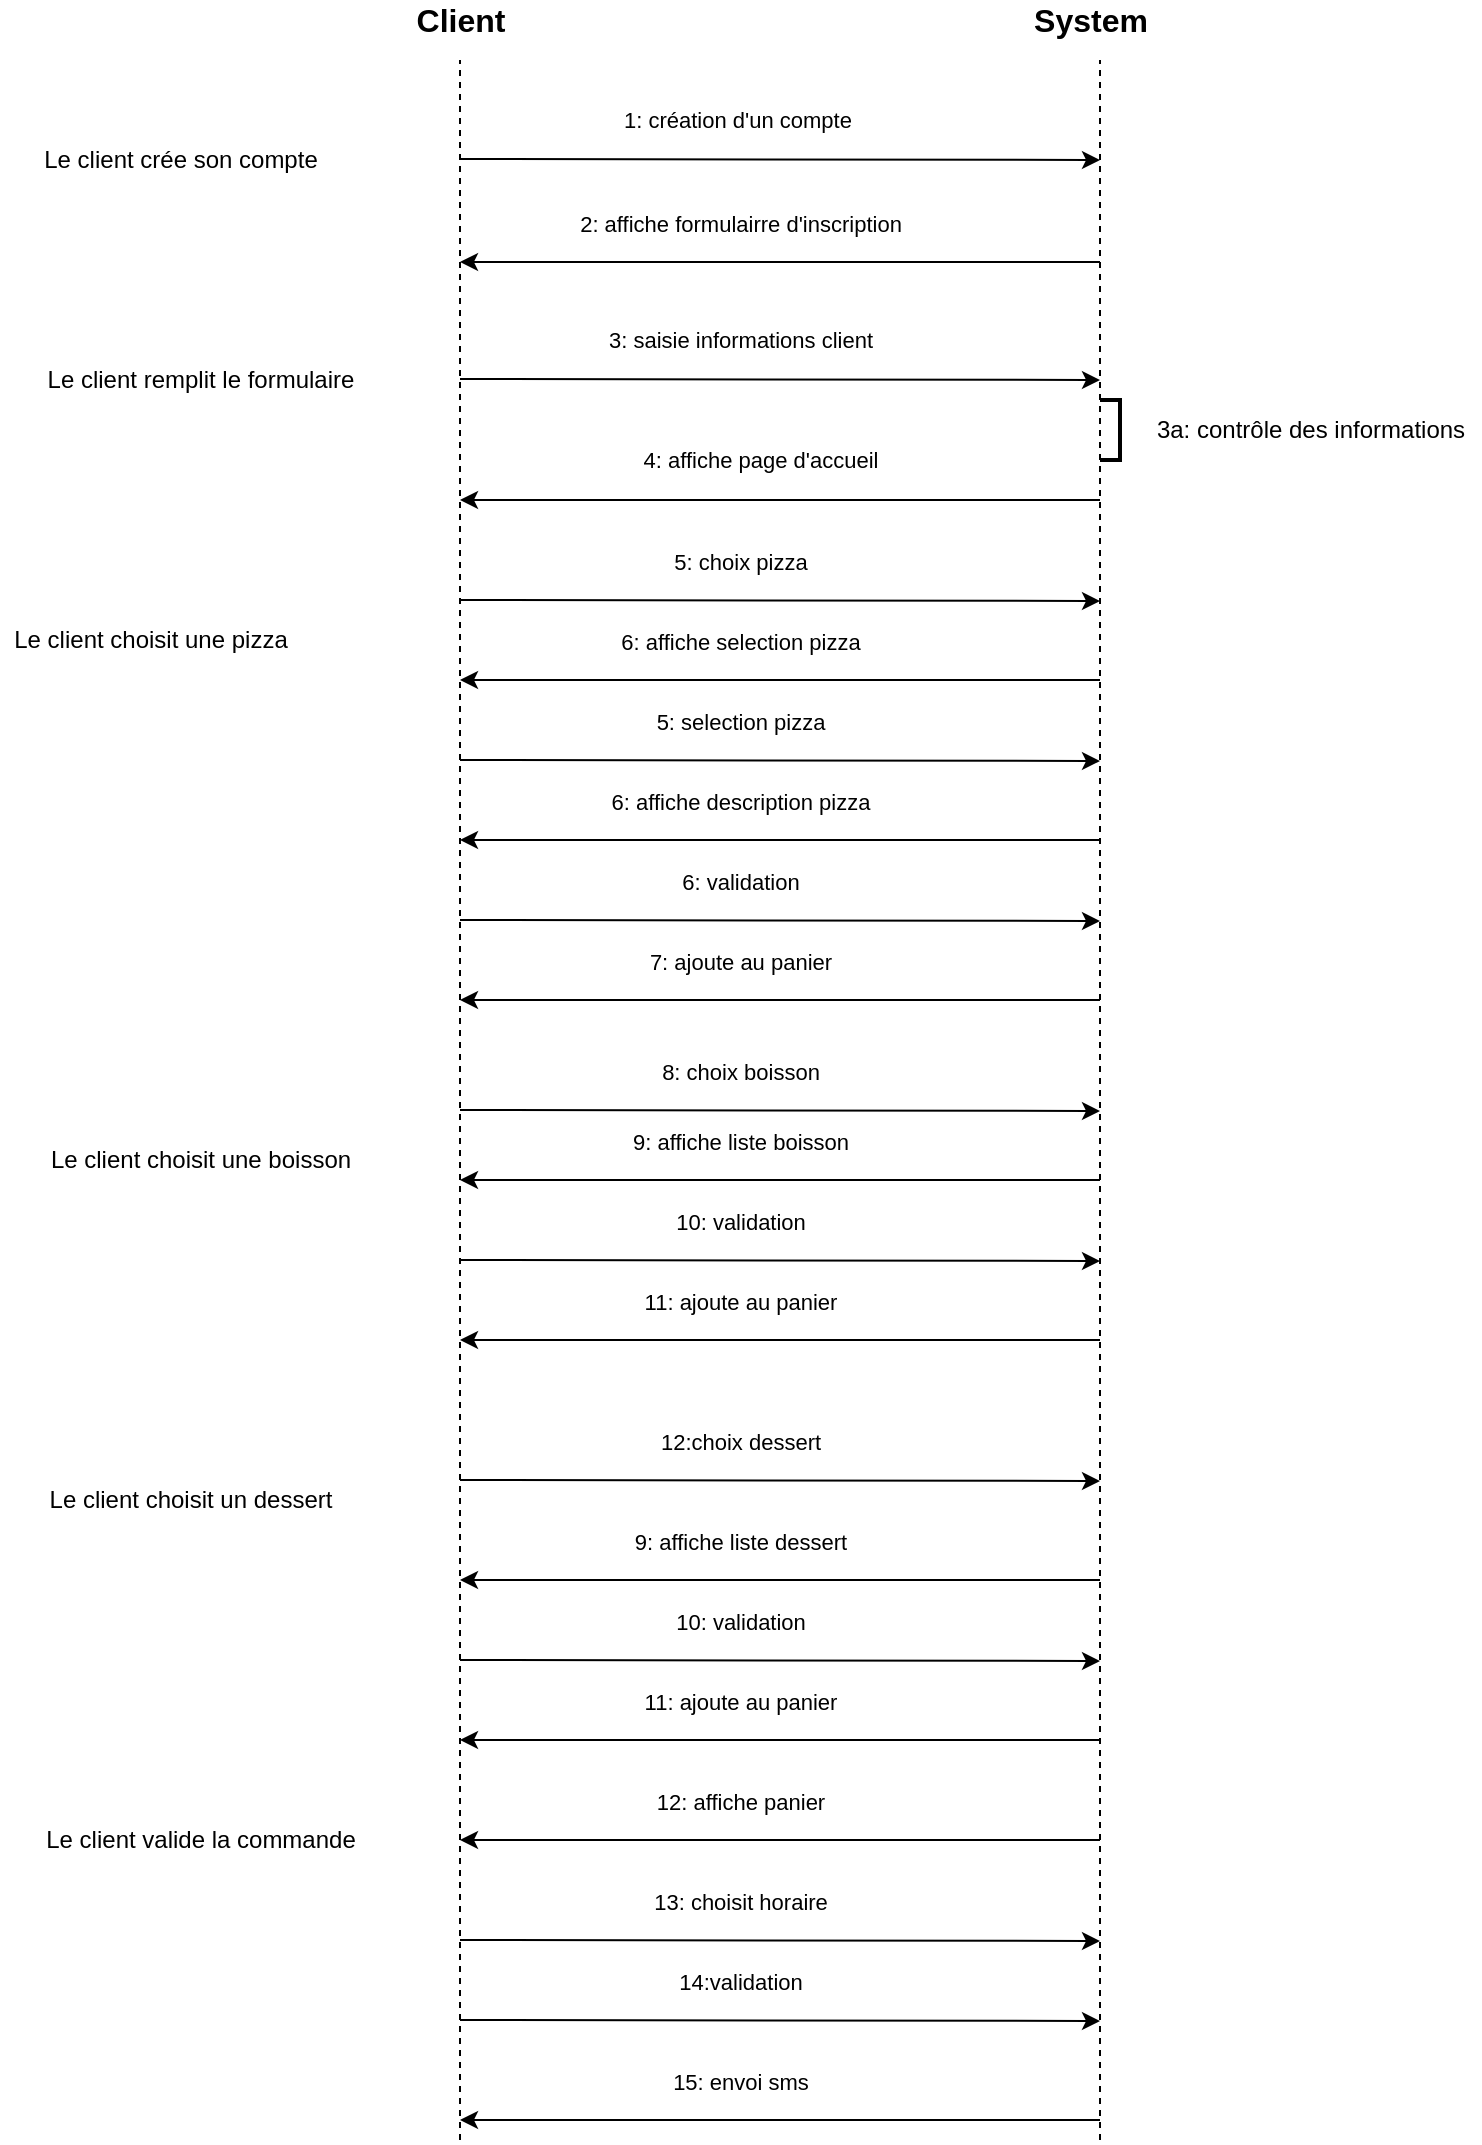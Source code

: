 <mxfile version="14.4.8" type="device"><diagram id="kOk4a-nUodti1J5yCuzd" name="Page-1"><mxGraphModel dx="1865" dy="580" grid="1" gridSize="10" guides="1" tooltips="1" connect="1" arrows="1" fold="1" page="1" pageScale="1" pageWidth="827" pageHeight="1169" math="0" shadow="0"><root><mxCell id="0"/><mxCell id="1" parent="0"/><mxCell id="gC5UVchb8BkknZZVHyuI-1" value="" style="endArrow=none;html=1;dashed=1;" parent="1" edge="1"><mxGeometry width="50" height="50" relative="1" as="geometry"><mxPoint x="160" y="1120" as="sourcePoint"/><mxPoint x="160" y="80" as="targetPoint"/></mxGeometry></mxCell><mxCell id="gC5UVchb8BkknZZVHyuI-2" value="" style="endArrow=none;html=1;dashed=1;" parent="1" edge="1"><mxGeometry width="50" height="50" relative="1" as="geometry"><mxPoint x="480" y="1120" as="sourcePoint"/><mxPoint x="480" y="80" as="targetPoint"/></mxGeometry></mxCell><mxCell id="gC5UVchb8BkknZZVHyuI-3" value="Le client crée son compte" style="text;html=1;align=center;verticalAlign=middle;resizable=0;points=[];autosize=1;" parent="1" vertex="1"><mxGeometry x="-55" y="120" width="150" height="20" as="geometry"/></mxCell><mxCell id="gC5UVchb8BkknZZVHyuI-4" value="" style="endArrow=classic;html=1;" parent="1" edge="1"><mxGeometry relative="1" as="geometry"><mxPoint x="160" y="129.5" as="sourcePoint"/><mxPoint x="480" y="130" as="targetPoint"/></mxGeometry></mxCell><mxCell id="gC5UVchb8BkknZZVHyuI-5" value="1: création d'un compte&amp;nbsp;" style="edgeLabel;resizable=0;html=1;align=center;verticalAlign=middle;" parent="gC5UVchb8BkknZZVHyuI-4" connectable="0" vertex="1"><mxGeometry relative="1" as="geometry"><mxPoint x="-20" y="-19.75" as="offset"/></mxGeometry></mxCell><mxCell id="gC5UVchb8BkknZZVHyuI-11" value="" style="endArrow=classic;html=1;" parent="1" edge="1"><mxGeometry relative="1" as="geometry"><mxPoint x="480" y="181" as="sourcePoint"/><mxPoint x="160" y="181" as="targetPoint"/></mxGeometry></mxCell><mxCell id="gC5UVchb8BkknZZVHyuI-12" value="2: affiche formulairre d'inscription" style="edgeLabel;resizable=0;html=1;align=center;verticalAlign=middle;" parent="gC5UVchb8BkknZZVHyuI-11" connectable="0" vertex="1"><mxGeometry relative="1" as="geometry"><mxPoint x="-20" y="-19.75" as="offset"/></mxGeometry></mxCell><mxCell id="gC5UVchb8BkknZZVHyuI-13" value="Le client remplit le formulaire" style="text;html=1;align=center;verticalAlign=middle;resizable=0;points=[];autosize=1;" parent="1" vertex="1"><mxGeometry x="-55" y="230" width="170" height="20" as="geometry"/></mxCell><mxCell id="gC5UVchb8BkknZZVHyuI-14" value="" style="endArrow=classic;html=1;" parent="1" edge="1"><mxGeometry relative="1" as="geometry"><mxPoint x="160" y="239.5" as="sourcePoint"/><mxPoint x="480" y="240" as="targetPoint"/></mxGeometry></mxCell><mxCell id="gC5UVchb8BkknZZVHyuI-15" value="3: saisie informations client" style="edgeLabel;resizable=0;html=1;align=center;verticalAlign=middle;" parent="gC5UVchb8BkknZZVHyuI-14" connectable="0" vertex="1"><mxGeometry relative="1" as="geometry"><mxPoint x="-20" y="-19.75" as="offset"/></mxGeometry></mxCell><mxCell id="gC5UVchb8BkknZZVHyuI-19" value="" style="strokeWidth=2;html=1;shape=mxgraph.flowchart.annotation_1;align=left;pointerEvents=1;direction=west;" parent="1" vertex="1"><mxGeometry x="480" y="250" width="10" height="30" as="geometry"/></mxCell><mxCell id="gC5UVchb8BkknZZVHyuI-20" value="3a: contrôle des informations" style="text;html=1;align=center;verticalAlign=middle;resizable=0;points=[];autosize=1;" parent="1" vertex="1"><mxGeometry x="500" y="255" width="170" height="20" as="geometry"/></mxCell><mxCell id="gC5UVchb8BkknZZVHyuI-21" value="" style="endArrow=classic;html=1;" parent="1" edge="1"><mxGeometry relative="1" as="geometry"><mxPoint x="480" y="300" as="sourcePoint"/><mxPoint x="160" y="300" as="targetPoint"/><Array as="points"><mxPoint x="330" y="300"/></Array></mxGeometry></mxCell><mxCell id="gC5UVchb8BkknZZVHyuI-22" value="4: affiche page d'accueil" style="edgeLabel;resizable=0;html=1;align=center;verticalAlign=middle;" parent="gC5UVchb8BkknZZVHyuI-21" connectable="0" vertex="1"><mxGeometry relative="1" as="geometry"><mxPoint x="-10" y="-20" as="offset"/></mxGeometry></mxCell><mxCell id="gC5UVchb8BkknZZVHyuI-23" value="" style="endArrow=classic;html=1;" parent="1" edge="1"><mxGeometry relative="1" as="geometry"><mxPoint x="160" y="350" as="sourcePoint"/><mxPoint x="480" y="350.5" as="targetPoint"/></mxGeometry></mxCell><mxCell id="gC5UVchb8BkknZZVHyuI-24" value="5: choix pizza" style="edgeLabel;resizable=0;html=1;align=center;verticalAlign=middle;" parent="gC5UVchb8BkknZZVHyuI-23" connectable="0" vertex="1"><mxGeometry relative="1" as="geometry"><mxPoint x="-20" y="-19.75" as="offset"/></mxGeometry></mxCell><mxCell id="gC5UVchb8BkknZZVHyuI-25" value="Le client choisit une pizza" style="text;html=1;align=center;verticalAlign=middle;resizable=0;points=[];autosize=1;" parent="1" vertex="1"><mxGeometry x="-70" y="360" width="150" height="20" as="geometry"/></mxCell><mxCell id="gC5UVchb8BkknZZVHyuI-26" value="" style="endArrow=classic;html=1;" parent="1" edge="1"><mxGeometry relative="1" as="geometry"><mxPoint x="160" y="510" as="sourcePoint"/><mxPoint x="480" y="510.5" as="targetPoint"/></mxGeometry></mxCell><mxCell id="gC5UVchb8BkknZZVHyuI-27" value="6: validation" style="edgeLabel;resizable=0;html=1;align=center;verticalAlign=middle;" parent="gC5UVchb8BkknZZVHyuI-26" connectable="0" vertex="1"><mxGeometry relative="1" as="geometry"><mxPoint x="-20" y="-19.75" as="offset"/></mxGeometry></mxCell><mxCell id="gC5UVchb8BkknZZVHyuI-28" value="" style="endArrow=classic;html=1;" parent="1" edge="1"><mxGeometry relative="1" as="geometry"><mxPoint x="480" y="470" as="sourcePoint"/><mxPoint x="160" y="470" as="targetPoint"/><Array as="points"><mxPoint x="330" y="470"/></Array></mxGeometry></mxCell><mxCell id="gC5UVchb8BkknZZVHyuI-29" value="6: affiche description pizza" style="edgeLabel;resizable=0;html=1;align=center;verticalAlign=middle;" parent="gC5UVchb8BkknZZVHyuI-28" connectable="0" vertex="1"><mxGeometry relative="1" as="geometry"><mxPoint x="-20" y="-19.75" as="offset"/></mxGeometry></mxCell><mxCell id="gC5UVchb8BkknZZVHyuI-30" value="" style="endArrow=classic;html=1;" parent="1" edge="1"><mxGeometry relative="1" as="geometry"><mxPoint x="480" y="550" as="sourcePoint"/><mxPoint x="160" y="550" as="targetPoint"/><Array as="points"><mxPoint x="330" y="550"/></Array></mxGeometry></mxCell><mxCell id="gC5UVchb8BkknZZVHyuI-31" value="7: ajoute au panier" style="edgeLabel;resizable=0;html=1;align=center;verticalAlign=middle;" parent="gC5UVchb8BkknZZVHyuI-30" connectable="0" vertex="1"><mxGeometry relative="1" as="geometry"><mxPoint x="-20" y="-19.75" as="offset"/></mxGeometry></mxCell><mxCell id="gC5UVchb8BkknZZVHyuI-32" value="Le client choisit une boisson" style="text;html=1;align=center;verticalAlign=middle;resizable=0;points=[];autosize=1;" parent="1" vertex="1"><mxGeometry x="-55" y="620" width="170" height="20" as="geometry"/></mxCell><mxCell id="gC5UVchb8BkknZZVHyuI-33" value="" style="endArrow=classic;html=1;" parent="1" edge="1"><mxGeometry relative="1" as="geometry"><mxPoint x="160" y="605" as="sourcePoint"/><mxPoint x="480" y="605.5" as="targetPoint"/></mxGeometry></mxCell><mxCell id="gC5UVchb8BkknZZVHyuI-34" value="8: choix boisson" style="edgeLabel;resizable=0;html=1;align=center;verticalAlign=middle;" parent="gC5UVchb8BkknZZVHyuI-33" connectable="0" vertex="1"><mxGeometry relative="1" as="geometry"><mxPoint x="-20" y="-19.75" as="offset"/></mxGeometry></mxCell><mxCell id="gC5UVchb8BkknZZVHyuI-35" value="" style="endArrow=classic;html=1;" parent="1" edge="1"><mxGeometry relative="1" as="geometry"><mxPoint x="480" y="640" as="sourcePoint"/><mxPoint x="160" y="640" as="targetPoint"/><Array as="points"><mxPoint x="330" y="640"/></Array></mxGeometry></mxCell><mxCell id="gC5UVchb8BkknZZVHyuI-36" value="9: affiche liste boisson" style="edgeLabel;resizable=0;html=1;align=center;verticalAlign=middle;" parent="gC5UVchb8BkknZZVHyuI-35" connectable="0" vertex="1"><mxGeometry relative="1" as="geometry"><mxPoint x="-20" y="-19.75" as="offset"/></mxGeometry></mxCell><mxCell id="gC5UVchb8BkknZZVHyuI-39" value="" style="endArrow=classic;html=1;" parent="1" edge="1"><mxGeometry relative="1" as="geometry"><mxPoint x="160" y="680" as="sourcePoint"/><mxPoint x="480" y="680.5" as="targetPoint"/></mxGeometry></mxCell><mxCell id="gC5UVchb8BkknZZVHyuI-40" value="10: validation" style="edgeLabel;resizable=0;html=1;align=center;verticalAlign=middle;" parent="gC5UVchb8BkknZZVHyuI-39" connectable="0" vertex="1"><mxGeometry relative="1" as="geometry"><mxPoint x="-20" y="-19.75" as="offset"/></mxGeometry></mxCell><mxCell id="gC5UVchb8BkknZZVHyuI-41" value="" style="endArrow=classic;html=1;" parent="1" edge="1"><mxGeometry relative="1" as="geometry"><mxPoint x="480" y="720" as="sourcePoint"/><mxPoint x="160" y="720" as="targetPoint"/><Array as="points"><mxPoint x="330" y="720"/></Array></mxGeometry></mxCell><mxCell id="gC5UVchb8BkknZZVHyuI-42" value="11: ajoute au panier" style="edgeLabel;resizable=0;html=1;align=center;verticalAlign=middle;" parent="gC5UVchb8BkknZZVHyuI-41" connectable="0" vertex="1"><mxGeometry relative="1" as="geometry"><mxPoint x="-20" y="-19.75" as="offset"/></mxGeometry></mxCell><mxCell id="gC5UVchb8BkknZZVHyuI-43" value="Le client choisit un dessert" style="text;html=1;align=center;verticalAlign=middle;resizable=0;points=[];autosize=1;" parent="1" vertex="1"><mxGeometry x="-55" y="790" width="160" height="20" as="geometry"/></mxCell><mxCell id="gC5UVchb8BkknZZVHyuI-44" value="" style="endArrow=classic;html=1;" parent="1" edge="1"><mxGeometry relative="1" as="geometry"><mxPoint x="160" y="790" as="sourcePoint"/><mxPoint x="480" y="790.5" as="targetPoint"/></mxGeometry></mxCell><mxCell id="gC5UVchb8BkknZZVHyuI-45" value="12:choix dessert" style="edgeLabel;resizable=0;html=1;align=center;verticalAlign=middle;" parent="gC5UVchb8BkknZZVHyuI-44" connectable="0" vertex="1"><mxGeometry relative="1" as="geometry"><mxPoint x="-20" y="-19.75" as="offset"/></mxGeometry></mxCell><mxCell id="gC5UVchb8BkknZZVHyuI-46" value="" style="endArrow=classic;html=1;" parent="1" edge="1"><mxGeometry relative="1" as="geometry"><mxPoint x="480" y="840" as="sourcePoint"/><mxPoint x="160" y="840" as="targetPoint"/><Array as="points"><mxPoint x="330" y="840"/></Array></mxGeometry></mxCell><mxCell id="gC5UVchb8BkknZZVHyuI-47" value="9: affiche liste dessert" style="edgeLabel;resizable=0;html=1;align=center;verticalAlign=middle;" parent="gC5UVchb8BkknZZVHyuI-46" connectable="0" vertex="1"><mxGeometry relative="1" as="geometry"><mxPoint x="-20" y="-19.75" as="offset"/></mxGeometry></mxCell><mxCell id="gC5UVchb8BkknZZVHyuI-48" value="" style="endArrow=classic;html=1;" parent="1" edge="1"><mxGeometry relative="1" as="geometry"><mxPoint x="160" y="880" as="sourcePoint"/><mxPoint x="480" y="880.5" as="targetPoint"/></mxGeometry></mxCell><mxCell id="gC5UVchb8BkknZZVHyuI-49" value="10: validation" style="edgeLabel;resizable=0;html=1;align=center;verticalAlign=middle;" parent="gC5UVchb8BkknZZVHyuI-48" connectable="0" vertex="1"><mxGeometry relative="1" as="geometry"><mxPoint x="-20" y="-19.75" as="offset"/></mxGeometry></mxCell><mxCell id="gC5UVchb8BkknZZVHyuI-50" value="" style="endArrow=classic;html=1;" parent="1" edge="1"><mxGeometry relative="1" as="geometry"><mxPoint x="480" y="920" as="sourcePoint"/><mxPoint x="160" y="920" as="targetPoint"/><Array as="points"><mxPoint x="330" y="920"/></Array></mxGeometry></mxCell><mxCell id="gC5UVchb8BkknZZVHyuI-51" value="11: ajoute au panier" style="edgeLabel;resizable=0;html=1;align=center;verticalAlign=middle;" parent="gC5UVchb8BkknZZVHyuI-50" connectable="0" vertex="1"><mxGeometry relative="1" as="geometry"><mxPoint x="-20" y="-19.75" as="offset"/></mxGeometry></mxCell><mxCell id="gC5UVchb8BkknZZVHyuI-52" value="Le client valide la commande" style="text;html=1;align=center;verticalAlign=middle;resizable=0;points=[];autosize=1;" parent="1" vertex="1"><mxGeometry x="-55" y="960" width="170" height="20" as="geometry"/></mxCell><mxCell id="gC5UVchb8BkknZZVHyuI-53" value="" style="endArrow=classic;html=1;" parent="1" edge="1"><mxGeometry relative="1" as="geometry"><mxPoint x="480" y="970" as="sourcePoint"/><mxPoint x="160" y="970" as="targetPoint"/><Array as="points"><mxPoint x="330" y="970"/></Array></mxGeometry></mxCell><mxCell id="gC5UVchb8BkknZZVHyuI-54" value="12: affiche panier" style="edgeLabel;resizable=0;html=1;align=center;verticalAlign=middle;" parent="gC5UVchb8BkknZZVHyuI-53" connectable="0" vertex="1"><mxGeometry relative="1" as="geometry"><mxPoint x="-20" y="-19.75" as="offset"/></mxGeometry></mxCell><mxCell id="gC5UVchb8BkknZZVHyuI-55" value="" style="endArrow=classic;html=1;" parent="1" edge="1"><mxGeometry relative="1" as="geometry"><mxPoint x="480" y="1110" as="sourcePoint"/><mxPoint x="160" y="1110" as="targetPoint"/><Array as="points"><mxPoint x="330" y="1110"/></Array></mxGeometry></mxCell><mxCell id="gC5UVchb8BkknZZVHyuI-56" value="15: envoi sms" style="edgeLabel;resizable=0;html=1;align=center;verticalAlign=middle;" parent="gC5UVchb8BkknZZVHyuI-55" connectable="0" vertex="1"><mxGeometry relative="1" as="geometry"><mxPoint x="-20" y="-19.75" as="offset"/></mxGeometry></mxCell><mxCell id="gC5UVchb8BkknZZVHyuI-57" value="" style="endArrow=classic;html=1;" parent="1" edge="1"><mxGeometry relative="1" as="geometry"><mxPoint x="160" y="1020" as="sourcePoint"/><mxPoint x="480" y="1020.5" as="targetPoint"/></mxGeometry></mxCell><mxCell id="gC5UVchb8BkknZZVHyuI-58" value="13: choisit horaire" style="edgeLabel;resizable=0;html=1;align=center;verticalAlign=middle;" parent="gC5UVchb8BkknZZVHyuI-57" connectable="0" vertex="1"><mxGeometry relative="1" as="geometry"><mxPoint x="-20" y="-19.75" as="offset"/></mxGeometry></mxCell><mxCell id="gC5UVchb8BkknZZVHyuI-59" value="" style="endArrow=classic;html=1;" parent="1" edge="1"><mxGeometry relative="1" as="geometry"><mxPoint x="160" y="1060" as="sourcePoint"/><mxPoint x="480" y="1060.5" as="targetPoint"/></mxGeometry></mxCell><mxCell id="gC5UVchb8BkknZZVHyuI-60" value="14:validation" style="edgeLabel;resizable=0;html=1;align=center;verticalAlign=middle;" parent="gC5UVchb8BkknZZVHyuI-59" connectable="0" vertex="1"><mxGeometry relative="1" as="geometry"><mxPoint x="-20" y="-19.75" as="offset"/></mxGeometry></mxCell><mxCell id="gC5UVchb8BkknZZVHyuI-61" value="&lt;font style=&quot;font-size: 16px&quot;&gt;&lt;b&gt;Client&lt;/b&gt;&lt;/font&gt;" style="text;html=1;align=center;verticalAlign=middle;resizable=0;points=[];autosize=1;" parent="1" vertex="1"><mxGeometry x="130" y="50" width="60" height="20" as="geometry"/></mxCell><mxCell id="gC5UVchb8BkknZZVHyuI-62" value="&lt;font style=&quot;font-size: 16px&quot;&gt;&lt;b&gt;System&lt;/b&gt;&lt;/font&gt;" style="text;html=1;align=center;verticalAlign=middle;resizable=0;points=[];autosize=1;" parent="1" vertex="1"><mxGeometry x="440" y="50" width="70" height="20" as="geometry"/></mxCell><mxCell id="D1QwY2fGhbGKLSRmvbvW-1" value="" style="endArrow=classic;html=1;" edge="1" parent="1"><mxGeometry relative="1" as="geometry"><mxPoint x="480" y="390" as="sourcePoint"/><mxPoint x="160" y="390" as="targetPoint"/><Array as="points"><mxPoint x="410" y="390"/><mxPoint x="330" y="390"/></Array></mxGeometry></mxCell><mxCell id="D1QwY2fGhbGKLSRmvbvW-2" value="6: affiche selection pizza" style="edgeLabel;resizable=0;html=1;align=center;verticalAlign=middle;" connectable="0" vertex="1" parent="D1QwY2fGhbGKLSRmvbvW-1"><mxGeometry relative="1" as="geometry"><mxPoint x="-20" y="-19.75" as="offset"/></mxGeometry></mxCell><mxCell id="D1QwY2fGhbGKLSRmvbvW-3" value="" style="endArrow=classic;html=1;" edge="1" parent="1"><mxGeometry relative="1" as="geometry"><mxPoint x="160" y="430" as="sourcePoint"/><mxPoint x="480" y="430.5" as="targetPoint"/></mxGeometry></mxCell><mxCell id="D1QwY2fGhbGKLSRmvbvW-4" value="5: selection pizza" style="edgeLabel;resizable=0;html=1;align=center;verticalAlign=middle;" connectable="0" vertex="1" parent="D1QwY2fGhbGKLSRmvbvW-3"><mxGeometry relative="1" as="geometry"><mxPoint x="-20" y="-19.75" as="offset"/></mxGeometry></mxCell></root></mxGraphModel></diagram></mxfile>